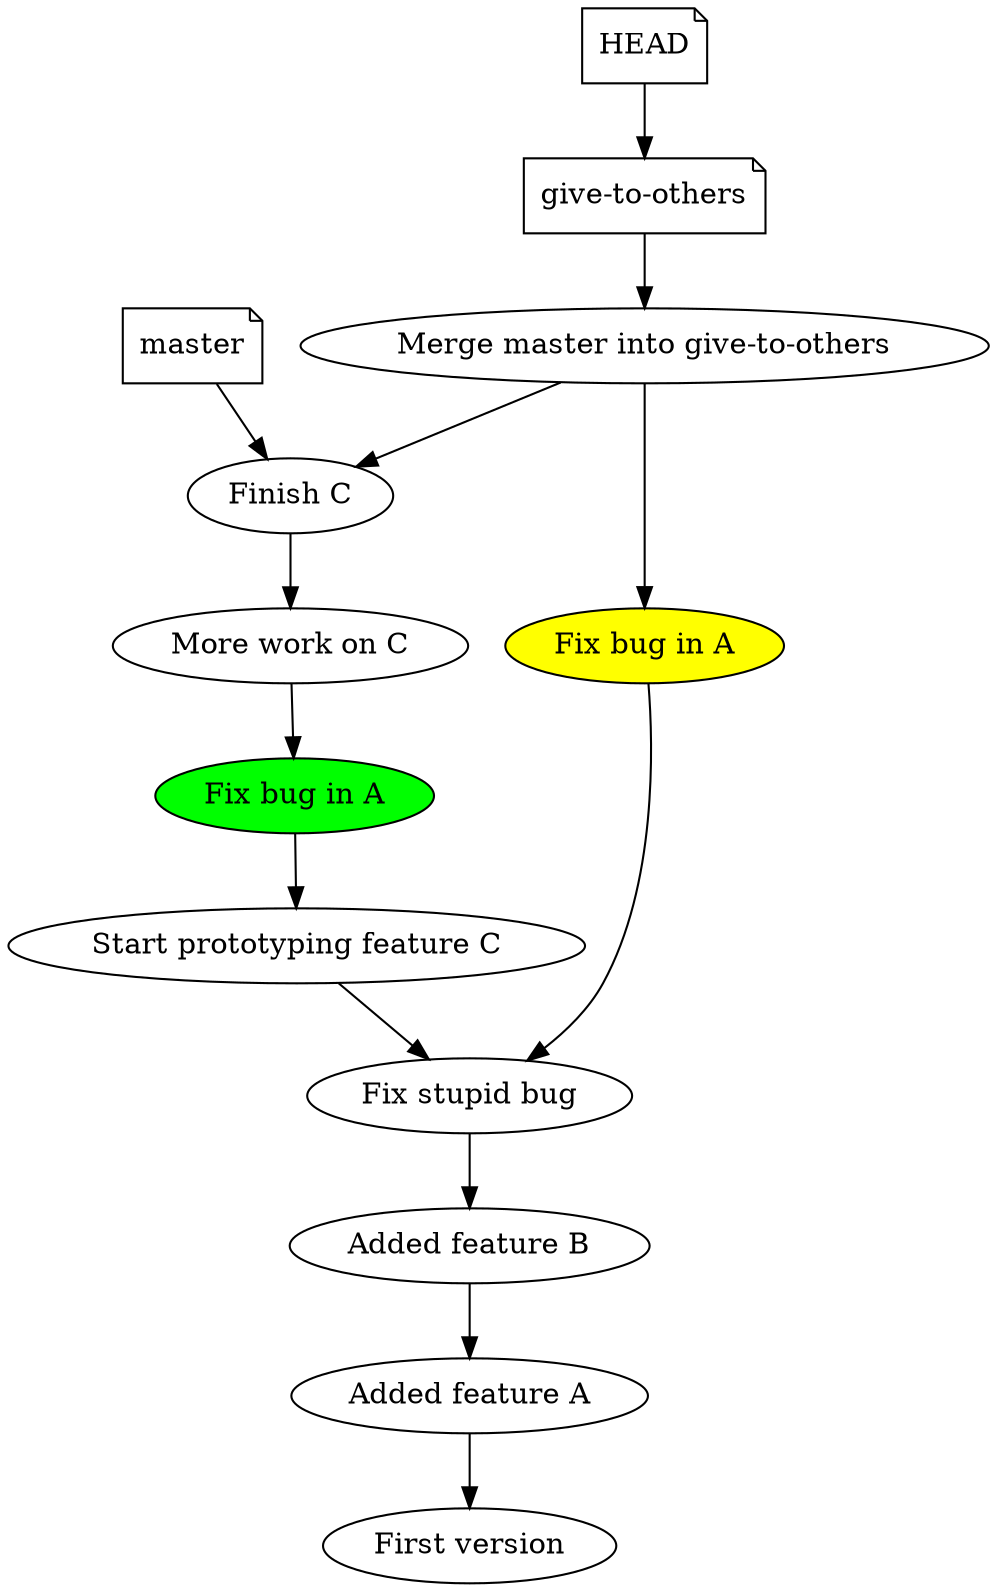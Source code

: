 digraph single_dude {
    "give-to-others" [ shape=note ];
    "master" [ shape=note ];

    "HEAD" [ shape=note ];

    c1 [ label = "Fix bug in A", style=filled, fillcolor=green ];
    c2 [ label = "Fix bug in A", style=filled, fillcolor=yellow ];
    merge [ label = "Merge master into give-to-others" ];

    "Finish C" -> "More work on C" -> c1 -> "Start prototyping feature C" -> "Fix stupid bug" -> "Added feature B" -> "Added feature A" -> "First version";
    c2 -> "Fix stupid bug";

    merge -> "Finish C";
    merge -> c2;

    "HEAD" -> "give-to-others";
    "master" -> "Finish C";
    "give-to-others" -> merge;
}
